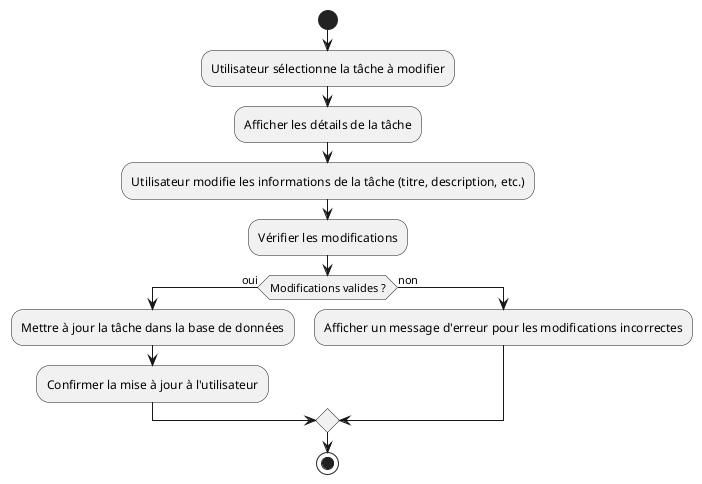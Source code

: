 
@startuml
start
:Utilisateur sélectionne la tâche à modifier;
:Afficher les détails de la tâche;
:Utilisateur modifie les informations de la tâche (titre, description, etc.);
:Vérifier les modifications;
if (Modifications valides ?) then (oui)
  :Mettre à jour la tâche dans la base de données;
  :Confirmer la mise à jour à l'utilisateur;
else (non)
  :Afficher un message d'erreur pour les modifications incorrectes;
endif
stop
@enduml
